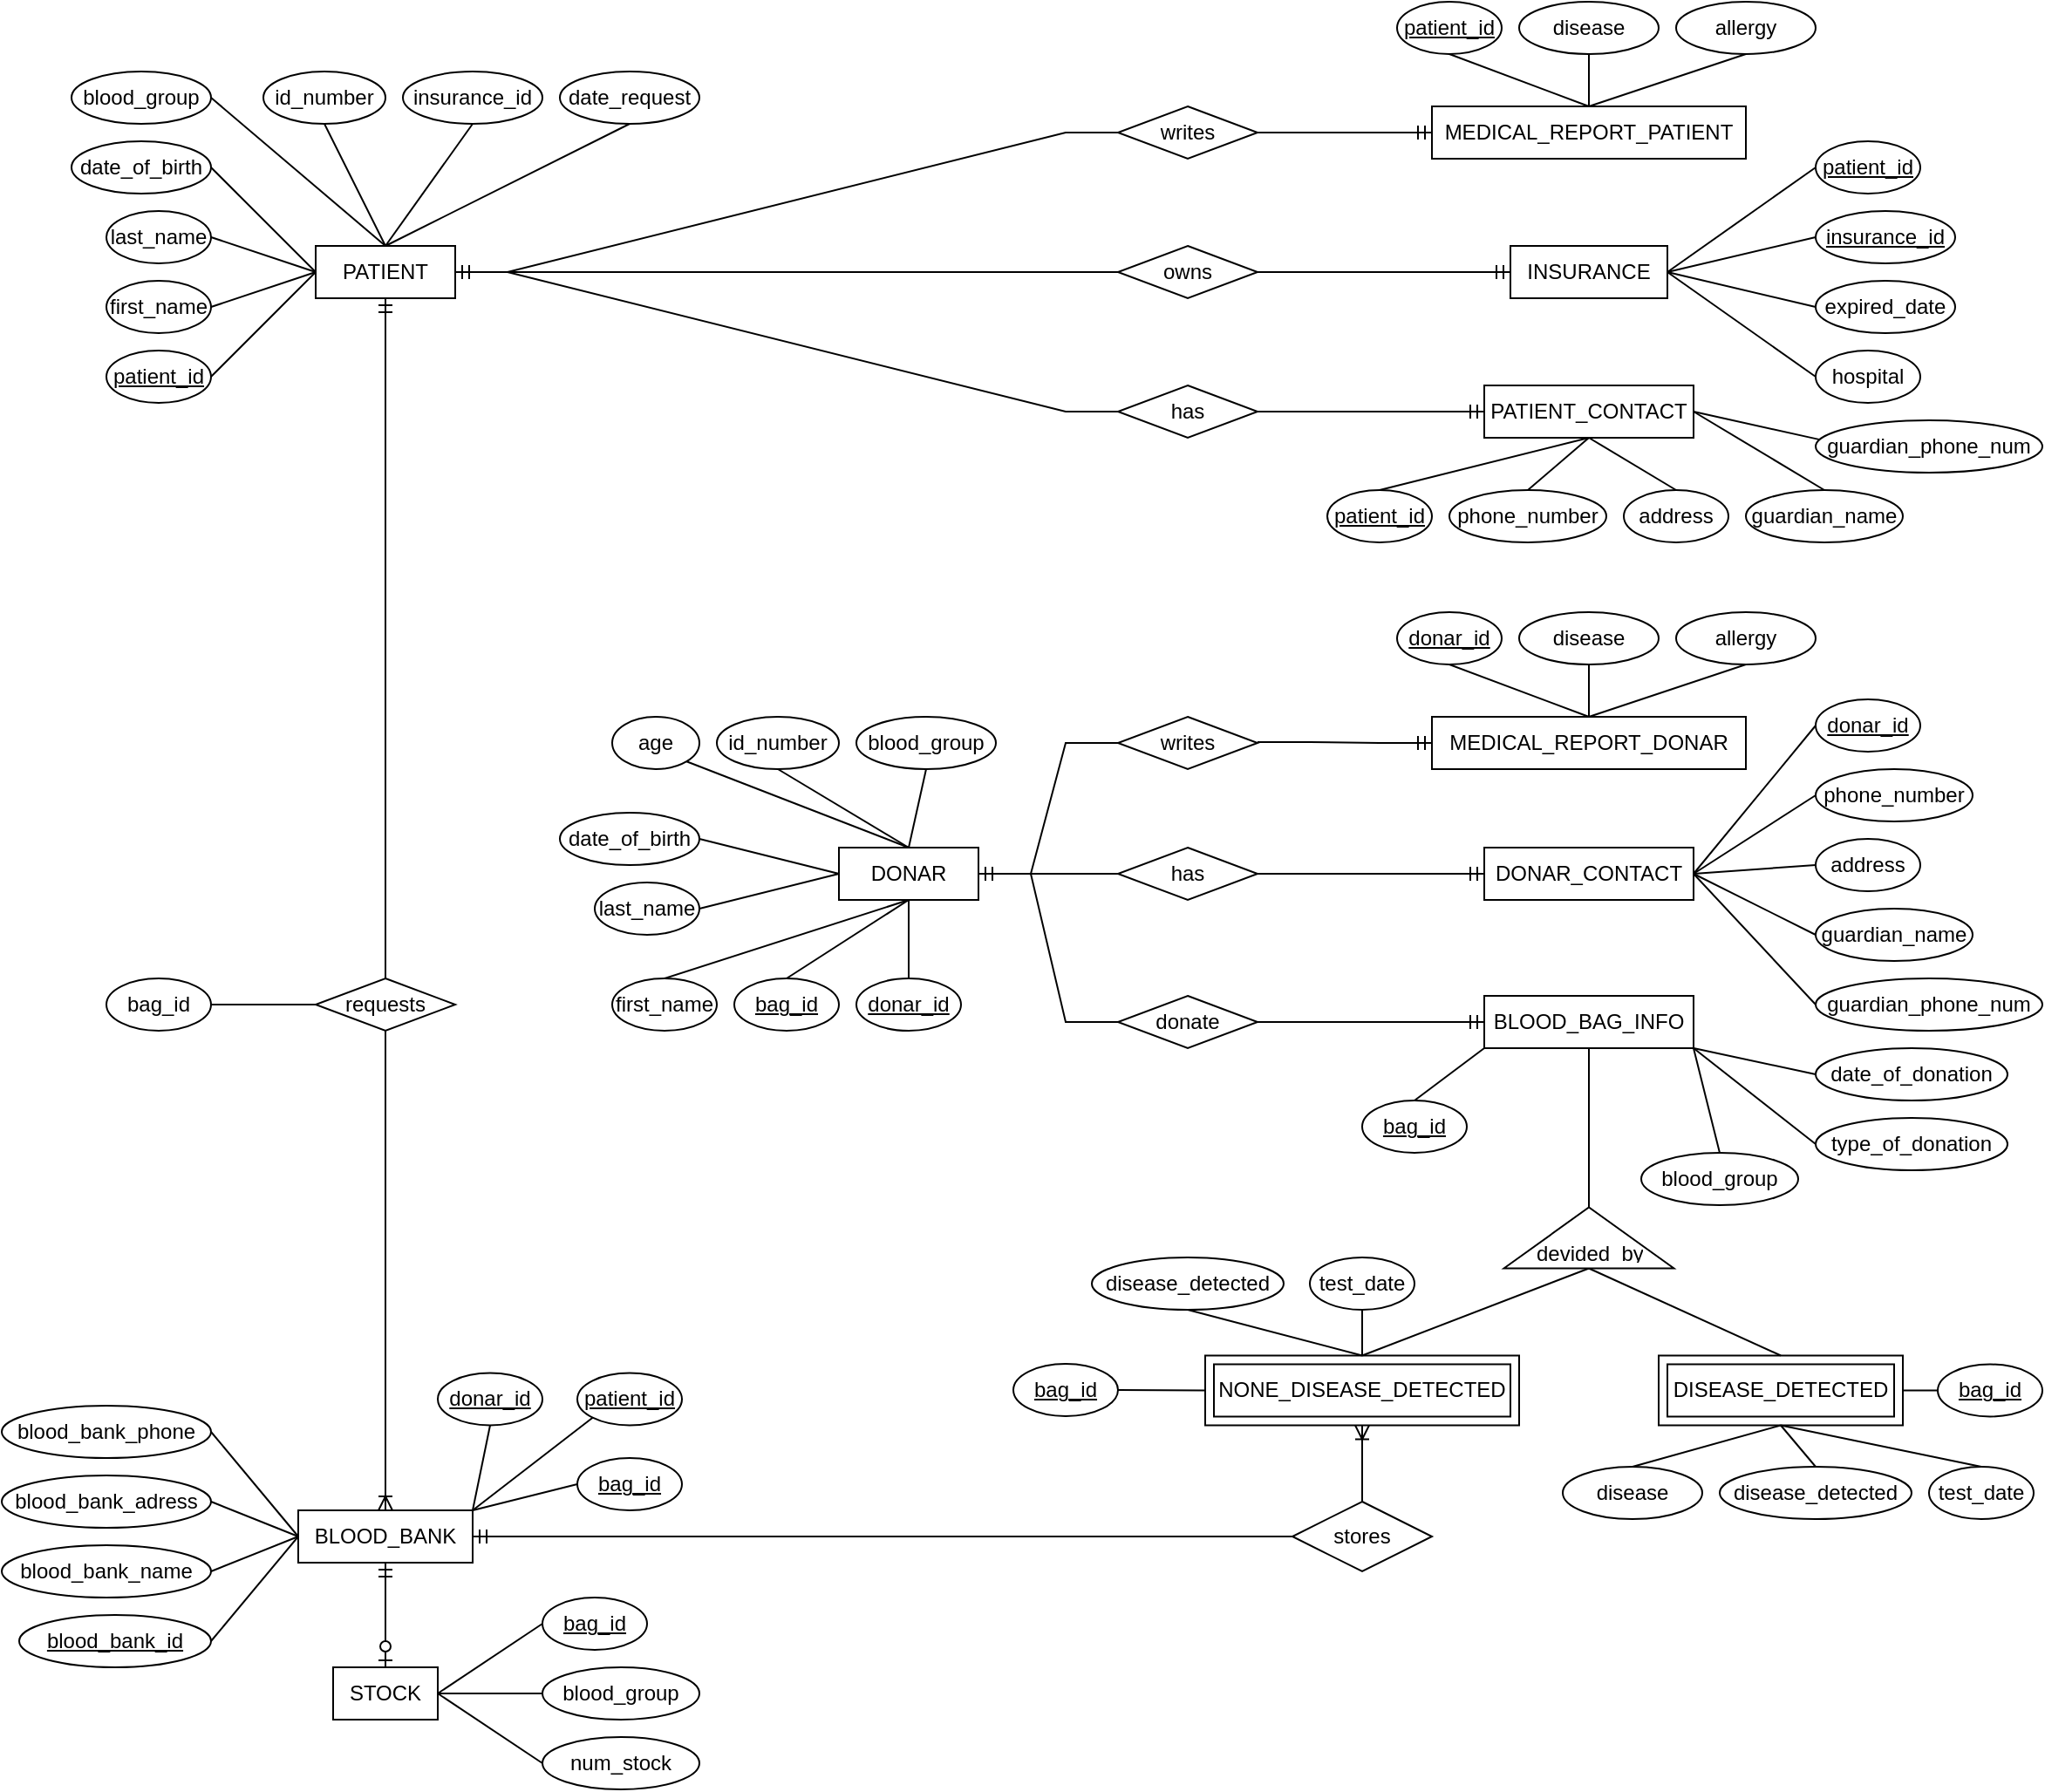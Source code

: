 <mxfile version="21.1.5" type="github">
  <diagram name="Page-1" id="q_V2T-h4sfvPQw7d-c_-">
    <mxGraphModel dx="3013" dy="849" grid="1" gridSize="10" guides="1" tooltips="1" connect="1" arrows="1" fold="1" page="1" pageScale="1" pageWidth="850" pageHeight="1100" math="0" shadow="0">
      <root>
        <mxCell id="0" />
        <mxCell id="1" parent="0" />
        <mxCell id="ZOQP2-AyTBX1FextHDZo-1" value="PATIENT" style="rounded=0;whiteSpace=wrap;html=1;" vertex="1" parent="1">
          <mxGeometry x="-410" y="190" width="80" height="30" as="geometry" />
        </mxCell>
        <UserObject label="date_of_birth" id="ZOQP2-AyTBX1FextHDZo-3">
          <mxCell style="ellipse;whiteSpace=wrap;html=1;" vertex="1" parent="1">
            <mxGeometry x="-550" y="130" width="80" height="30" as="geometry" />
          </mxCell>
        </UserObject>
        <UserObject label="id_number" id="ZOQP2-AyTBX1FextHDZo-4">
          <mxCell style="ellipse;whiteSpace=wrap;html=1;" vertex="1" parent="1">
            <mxGeometry x="-440" y="90" width="70" height="30" as="geometry" />
          </mxCell>
        </UserObject>
        <UserObject label="blood_group" id="ZOQP2-AyTBX1FextHDZo-5">
          <mxCell style="ellipse;whiteSpace=wrap;html=1;" vertex="1" parent="1">
            <mxGeometry x="-550" y="90" width="80" height="30" as="geometry" />
          </mxCell>
        </UserObject>
        <UserObject label="insurance_id" id="ZOQP2-AyTBX1FextHDZo-6">
          <mxCell style="ellipse;whiteSpace=wrap;html=1;" vertex="1" parent="1">
            <mxGeometry x="-360" y="90" width="80" height="30" as="geometry" />
          </mxCell>
        </UserObject>
        <UserObject label="date_request" id="ZOQP2-AyTBX1FextHDZo-7">
          <mxCell style="ellipse;whiteSpace=wrap;html=1;" vertex="1" parent="1">
            <mxGeometry x="-270" y="90" width="80" height="30" as="geometry" />
          </mxCell>
        </UserObject>
        <UserObject label="last_name" id="ZOQP2-AyTBX1FextHDZo-8">
          <mxCell style="ellipse;whiteSpace=wrap;html=1;" vertex="1" parent="1">
            <mxGeometry x="-530" y="170" width="60" height="30" as="geometry" />
          </mxCell>
        </UserObject>
        <UserObject label="first_name" id="ZOQP2-AyTBX1FextHDZo-9">
          <mxCell style="ellipse;whiteSpace=wrap;html=1;" vertex="1" parent="1">
            <mxGeometry x="-530" y="210" width="60" height="30" as="geometry" />
          </mxCell>
        </UserObject>
        <mxCell id="ZOQP2-AyTBX1FextHDZo-10" value="PATIENT_CONTACT" style="rounded=0;whiteSpace=wrap;html=1;" vertex="1" parent="1">
          <mxGeometry x="260" y="270" width="120" height="30" as="geometry" />
        </mxCell>
        <mxCell id="ZOQP2-AyTBX1FextHDZo-11" value="INSURANCE" style="rounded=0;whiteSpace=wrap;html=1;" vertex="1" parent="1">
          <mxGeometry x="275" y="190" width="90" height="30" as="geometry" />
        </mxCell>
        <mxCell id="ZOQP2-AyTBX1FextHDZo-12" value="DONAR" style="rounded=0;whiteSpace=wrap;html=1;" vertex="1" parent="1">
          <mxGeometry x="-110" y="535" width="80" height="30" as="geometry" />
        </mxCell>
        <mxCell id="ZOQP2-AyTBX1FextHDZo-13" value="DONAR_CONTACT" style="rounded=0;whiteSpace=wrap;html=1;" vertex="1" parent="1">
          <mxGeometry x="260" y="535" width="120" height="30" as="geometry" />
        </mxCell>
        <mxCell id="ZOQP2-AyTBX1FextHDZo-14" value="BLOOD_BAG_INFO" style="rounded=0;whiteSpace=wrap;html=1;" vertex="1" parent="1">
          <mxGeometry x="260" y="620" width="120" height="30" as="geometry" />
        </mxCell>
        <mxCell id="ZOQP2-AyTBX1FextHDZo-17" value="MEDICAL_REPORT_PATIENT" style="rounded=0;whiteSpace=wrap;html=1;" vertex="1" parent="1">
          <mxGeometry x="230" y="110" width="180" height="30" as="geometry" />
        </mxCell>
        <mxCell id="ZOQP2-AyTBX1FextHDZo-19" value="MEDICAL_REPORT_DONAR" style="rounded=0;whiteSpace=wrap;html=1;" vertex="1" parent="1">
          <mxGeometry x="230" y="460" width="180" height="30" as="geometry" />
        </mxCell>
        <mxCell id="ZOQP2-AyTBX1FextHDZo-20" value="BLOOD_BANK" style="rounded=0;whiteSpace=wrap;html=1;" vertex="1" parent="1">
          <mxGeometry x="-420" y="915" width="100" height="30" as="geometry" />
        </mxCell>
        <mxCell id="ZOQP2-AyTBX1FextHDZo-21" value="STOCK" style="rounded=0;whiteSpace=wrap;html=1;" vertex="1" parent="1">
          <mxGeometry x="-400" y="1005" width="60" height="30" as="geometry" />
        </mxCell>
        <mxCell id="ZOQP2-AyTBX1FextHDZo-22" value="writes" style="rhombus;whiteSpace=wrap;html=1;" vertex="1" parent="1">
          <mxGeometry x="50" y="110" width="80" height="30" as="geometry" />
        </mxCell>
        <mxCell id="ZOQP2-AyTBX1FextHDZo-23" value="owns" style="rhombus;whiteSpace=wrap;html=1;" vertex="1" parent="1">
          <mxGeometry x="50" y="190" width="80" height="30" as="geometry" />
        </mxCell>
        <mxCell id="ZOQP2-AyTBX1FextHDZo-24" value="has" style="rhombus;whiteSpace=wrap;html=1;" vertex="1" parent="1">
          <mxGeometry x="50" y="270" width="80" height="30" as="geometry" />
        </mxCell>
        <mxCell id="ZOQP2-AyTBX1FextHDZo-25" value="writes" style="rhombus;whiteSpace=wrap;html=1;" vertex="1" parent="1">
          <mxGeometry x="50" y="460" width="80" height="30" as="geometry" />
        </mxCell>
        <mxCell id="ZOQP2-AyTBX1FextHDZo-26" value="has" style="rhombus;whiteSpace=wrap;html=1;" vertex="1" parent="1">
          <mxGeometry x="50" y="535" width="80" height="30" as="geometry" />
        </mxCell>
        <mxCell id="ZOQP2-AyTBX1FextHDZo-28" value="donate" style="rhombus;whiteSpace=wrap;html=1;" vertex="1" parent="1">
          <mxGeometry x="50" y="620" width="80" height="30" as="geometry" />
        </mxCell>
        <mxCell id="ZOQP2-AyTBX1FextHDZo-35" value="patient_id" style="ellipse;whiteSpace=wrap;html=1;align=center;fontStyle=4;" vertex="1" parent="1">
          <mxGeometry x="-530" y="250" width="60" height="30" as="geometry" />
        </mxCell>
        <mxCell id="ZOQP2-AyTBX1FextHDZo-38" value="" style="edgeStyle=entityRelationEdgeStyle;fontSize=12;html=1;endArrow=ERmandOne;rounded=0;entryX=1;entryY=0.5;entryDx=0;entryDy=0;exitX=0;exitY=0.5;exitDx=0;exitDy=0;" edge="1" parent="1" source="ZOQP2-AyTBX1FextHDZo-22" target="ZOQP2-AyTBX1FextHDZo-1">
          <mxGeometry width="100" height="100" relative="1" as="geometry">
            <mxPoint x="-110" y="125" as="sourcePoint" />
            <mxPoint x="-110" y="250" as="targetPoint" />
          </mxGeometry>
        </mxCell>
        <mxCell id="ZOQP2-AyTBX1FextHDZo-41" value="" style="endArrow=none;html=1;rounded=0;exitX=0.5;exitY=1;exitDx=0;exitDy=0;" edge="1" parent="1" source="ZOQP2-AyTBX1FextHDZo-7">
          <mxGeometry relative="1" as="geometry">
            <mxPoint x="-450" y="190" as="sourcePoint" />
            <mxPoint x="-370" y="190" as="targetPoint" />
          </mxGeometry>
        </mxCell>
        <mxCell id="ZOQP2-AyTBX1FextHDZo-42" value="" style="edgeStyle=entityRelationEdgeStyle;fontSize=12;html=1;endArrow=ERmandOne;rounded=0;entryX=0;entryY=0.5;entryDx=0;entryDy=0;exitX=1;exitY=0.5;exitDx=0;exitDy=0;" edge="1" parent="1" source="ZOQP2-AyTBX1FextHDZo-22" target="ZOQP2-AyTBX1FextHDZo-17">
          <mxGeometry width="100" height="100" relative="1" as="geometry">
            <mxPoint x="60" y="135" as="sourcePoint" />
            <mxPoint x="-20" y="215" as="targetPoint" />
          </mxGeometry>
        </mxCell>
        <UserObject label="phone_number" id="ZOQP2-AyTBX1FextHDZo-43">
          <mxCell style="ellipse;whiteSpace=wrap;html=1;" vertex="1" parent="1">
            <mxGeometry x="240" y="330" width="90" height="30" as="geometry" />
          </mxCell>
        </UserObject>
        <UserObject label="address" id="ZOQP2-AyTBX1FextHDZo-44">
          <mxCell style="ellipse;whiteSpace=wrap;html=1;" vertex="1" parent="1">
            <mxGeometry x="340" y="330" width="60" height="30" as="geometry" />
          </mxCell>
        </UserObject>
        <UserObject label="guardian_name" id="ZOQP2-AyTBX1FextHDZo-45">
          <mxCell style="ellipse;whiteSpace=wrap;html=1;" vertex="1" parent="1">
            <mxGeometry x="410" y="330" width="90" height="30" as="geometry" />
          </mxCell>
        </UserObject>
        <UserObject label="guardian_phone_num" id="ZOQP2-AyTBX1FextHDZo-46">
          <mxCell style="ellipse;whiteSpace=wrap;html=1;" vertex="1" parent="1">
            <mxGeometry x="450" y="290" width="130" height="30" as="geometry" />
          </mxCell>
        </UserObject>
        <UserObject label="expired_date" id="ZOQP2-AyTBX1FextHDZo-48">
          <mxCell style="ellipse;whiteSpace=wrap;html=1;" vertex="1" parent="1">
            <mxGeometry x="450" y="210" width="80" height="30" as="geometry" />
          </mxCell>
        </UserObject>
        <UserObject label="hospital" id="ZOQP2-AyTBX1FextHDZo-49">
          <mxCell style="ellipse;whiteSpace=wrap;html=1;" vertex="1" parent="1">
            <mxGeometry x="450" y="250" width="60" height="30" as="geometry" />
          </mxCell>
        </UserObject>
        <UserObject label="disease" id="ZOQP2-AyTBX1FextHDZo-50">
          <mxCell style="ellipse;whiteSpace=wrap;html=1;" vertex="1" parent="1">
            <mxGeometry x="280" y="50" width="80" height="30" as="geometry" />
          </mxCell>
        </UserObject>
        <UserObject label="allergy" id="ZOQP2-AyTBX1FextHDZo-51">
          <mxCell style="ellipse;whiteSpace=wrap;html=1;" vertex="1" parent="1">
            <mxGeometry x="370" y="50" width="80" height="30" as="geometry" />
          </mxCell>
        </UserObject>
        <UserObject label="disease" id="ZOQP2-AyTBX1FextHDZo-52">
          <mxCell style="ellipse;whiteSpace=wrap;html=1;" vertex="1" parent="1">
            <mxGeometry x="280" y="400" width="80" height="30" as="geometry" />
          </mxCell>
        </UserObject>
        <UserObject label="allergy" id="ZOQP2-AyTBX1FextHDZo-53">
          <mxCell style="ellipse;whiteSpace=wrap;html=1;" vertex="1" parent="1">
            <mxGeometry x="370" y="400" width="80" height="30" as="geometry" />
          </mxCell>
        </UserObject>
        <UserObject label="blood_group" id="ZOQP2-AyTBX1FextHDZo-54">
          <mxCell style="ellipse;whiteSpace=wrap;html=1;" vertex="1" parent="1">
            <mxGeometry x="350" y="710" width="90" height="30" as="geometry" />
          </mxCell>
        </UserObject>
        <UserObject label="type_of_donation" id="ZOQP2-AyTBX1FextHDZo-55">
          <mxCell style="ellipse;whiteSpace=wrap;html=1;" vertex="1" parent="1">
            <mxGeometry x="450" y="690" width="110" height="30" as="geometry" />
          </mxCell>
        </UserObject>
        <UserObject label="date_of_donation" id="ZOQP2-AyTBX1FextHDZo-56">
          <mxCell style="ellipse;whiteSpace=wrap;html=1;" vertex="1" parent="1">
            <mxGeometry x="450" y="650" width="110" height="30" as="geometry" />
          </mxCell>
        </UserObject>
        <UserObject label="phone_number" id="ZOQP2-AyTBX1FextHDZo-57">
          <mxCell style="ellipse;whiteSpace=wrap;html=1;" vertex="1" parent="1">
            <mxGeometry x="450" y="490" width="90" height="30" as="geometry" />
          </mxCell>
        </UserObject>
        <UserObject label="address" id="ZOQP2-AyTBX1FextHDZo-58">
          <mxCell style="ellipse;whiteSpace=wrap;html=1;" vertex="1" parent="1">
            <mxGeometry x="450" y="530" width="60" height="30" as="geometry" />
          </mxCell>
        </UserObject>
        <UserObject label="guardian_name" id="ZOQP2-AyTBX1FextHDZo-59">
          <mxCell style="ellipse;whiteSpace=wrap;html=1;" vertex="1" parent="1">
            <mxGeometry x="450" y="570" width="90" height="30" as="geometry" />
          </mxCell>
        </UserObject>
        <UserObject label="guardian_phone_num" id="ZOQP2-AyTBX1FextHDZo-60">
          <mxCell style="ellipse;whiteSpace=wrap;html=1;" vertex="1" parent="1">
            <mxGeometry x="450" y="610" width="130" height="30" as="geometry" />
          </mxCell>
        </UserObject>
        <UserObject label="disease" id="ZOQP2-AyTBX1FextHDZo-61">
          <mxCell style="ellipse;whiteSpace=wrap;html=1;" vertex="1" parent="1">
            <mxGeometry x="305" y="890" width="80" height="30" as="geometry" />
          </mxCell>
        </UserObject>
        <UserObject label="disease_detected" id="ZOQP2-AyTBX1FextHDZo-62">
          <mxCell style="ellipse;whiteSpace=wrap;html=1;" vertex="1" parent="1">
            <mxGeometry x="395" y="890" width="110" height="30" as="geometry" />
          </mxCell>
        </UserObject>
        <UserObject label="test_date" id="ZOQP2-AyTBX1FextHDZo-63">
          <mxCell style="ellipse;whiteSpace=wrap;html=1;" vertex="1" parent="1">
            <mxGeometry x="515" y="890" width="60" height="30" as="geometry" />
          </mxCell>
        </UserObject>
        <UserObject label="disease_detected" id="ZOQP2-AyTBX1FextHDZo-64">
          <mxCell style="ellipse;whiteSpace=wrap;html=1;" vertex="1" parent="1">
            <mxGeometry x="35" y="770" width="110" height="30" as="geometry" />
          </mxCell>
        </UserObject>
        <UserObject label="test_date" id="ZOQP2-AyTBX1FextHDZo-65">
          <mxCell style="ellipse;whiteSpace=wrap;html=1;" vertex="1" parent="1">
            <mxGeometry x="160" y="770" width="60" height="30" as="geometry" />
          </mxCell>
        </UserObject>
        <mxCell id="ZOQP2-AyTBX1FextHDZo-66" value="stores" style="shape=rhombus;perimeter=rhombusPerimeter;whiteSpace=wrap;html=1;align=center;" vertex="1" parent="1">
          <mxGeometry x="150" y="910" width="80" height="40" as="geometry" />
        </mxCell>
        <mxCell id="ZOQP2-AyTBX1FextHDZo-67" value="NONE_DISEASE_DETECTED" style="shape=ext;margin=3;double=1;whiteSpace=wrap;html=1;align=center;" vertex="1" parent="1">
          <mxGeometry x="100" y="826.25" width="180" height="40" as="geometry" />
        </mxCell>
        <mxCell id="ZOQP2-AyTBX1FextHDZo-68" value="DISEASE_DETECTED" style="shape=ext;margin=3;double=1;whiteSpace=wrap;html=1;align=center;" vertex="1" parent="1">
          <mxGeometry x="360" y="826.25" width="140" height="40" as="geometry" />
        </mxCell>
        <mxCell id="ZOQP2-AyTBX1FextHDZo-69" value="num_stock" style="ellipse;whiteSpace=wrap;html=1;align=center;" vertex="1" parent="1">
          <mxGeometry x="-280" y="1045" width="90" height="30" as="geometry" />
        </mxCell>
        <mxCell id="ZOQP2-AyTBX1FextHDZo-70" value="blood_group" style="ellipse;whiteSpace=wrap;html=1;align=center;" vertex="1" parent="1">
          <mxGeometry x="-280" y="1005" width="90" height="30" as="geometry" />
        </mxCell>
        <UserObject label="date_of_birth" id="ZOQP2-AyTBX1FextHDZo-72">
          <mxCell style="ellipse;whiteSpace=wrap;html=1;" vertex="1" parent="1">
            <mxGeometry x="-270" y="515" width="80" height="30" as="geometry" />
          </mxCell>
        </UserObject>
        <UserObject label="blood_group" id="ZOQP2-AyTBX1FextHDZo-73">
          <mxCell style="ellipse;whiteSpace=wrap;html=1;" vertex="1" parent="1">
            <mxGeometry x="-100" y="460" width="80" height="30" as="geometry" />
          </mxCell>
        </UserObject>
        <UserObject label="last_name" id="ZOQP2-AyTBX1FextHDZo-74">
          <mxCell style="ellipse;whiteSpace=wrap;html=1;" vertex="1" parent="1">
            <mxGeometry x="-250" y="555" width="60" height="30" as="geometry" />
          </mxCell>
        </UserObject>
        <UserObject label="first_name" id="ZOQP2-AyTBX1FextHDZo-75">
          <mxCell style="ellipse;whiteSpace=wrap;html=1;" vertex="1" parent="1">
            <mxGeometry x="-240" y="610" width="60" height="30" as="geometry" />
          </mxCell>
        </UserObject>
        <mxCell id="ZOQP2-AyTBX1FextHDZo-76" value="bag_id" style="ellipse;whiteSpace=wrap;html=1;align=center;fontStyle=4;" vertex="1" parent="1">
          <mxGeometry x="-170" y="610" width="60" height="30" as="geometry" />
        </mxCell>
        <mxCell id="ZOQP2-AyTBX1FextHDZo-77" value="donar_id" style="ellipse;whiteSpace=wrap;html=1;align=center;fontStyle=4;" vertex="1" parent="1">
          <mxGeometry x="-100" y="610" width="60" height="30" as="geometry" />
        </mxCell>
        <UserObject label="age" id="ZOQP2-AyTBX1FextHDZo-78">
          <mxCell style="ellipse;whiteSpace=wrap;html=1;" vertex="1" parent="1">
            <mxGeometry x="-240" y="460" width="50" height="30" as="geometry" />
          </mxCell>
        </UserObject>
        <UserObject label="id_number" id="ZOQP2-AyTBX1FextHDZo-79">
          <mxCell style="ellipse;whiteSpace=wrap;html=1;" vertex="1" parent="1">
            <mxGeometry x="-180" y="460" width="70" height="30" as="geometry" />
          </mxCell>
        </UserObject>
        <UserObject label="blood_bank_phone" id="ZOQP2-AyTBX1FextHDZo-81">
          <mxCell style="ellipse;whiteSpace=wrap;html=1;" vertex="1" parent="1">
            <mxGeometry x="-590" y="855" width="120" height="30" as="geometry" />
          </mxCell>
        </UserObject>
        <UserObject label="blood_bank_adress" id="ZOQP2-AyTBX1FextHDZo-82">
          <mxCell style="ellipse;whiteSpace=wrap;html=1;" vertex="1" parent="1">
            <mxGeometry x="-590" y="895" width="120" height="30" as="geometry" />
          </mxCell>
        </UserObject>
        <UserObject label="blood_bank_name" id="ZOQP2-AyTBX1FextHDZo-83">
          <mxCell style="ellipse;whiteSpace=wrap;html=1;" vertex="1" parent="1">
            <mxGeometry x="-590" y="935" width="120" height="30" as="geometry" />
          </mxCell>
        </UserObject>
        <mxCell id="ZOQP2-AyTBX1FextHDZo-84" value="blood_bank_id" style="ellipse;whiteSpace=wrap;html=1;align=center;fontStyle=4;" vertex="1" parent="1">
          <mxGeometry x="-580" y="975" width="110" height="30" as="geometry" />
        </mxCell>
        <mxCell id="ZOQP2-AyTBX1FextHDZo-87" value="" style="endArrow=none;html=1;rounded=0;exitX=0.5;exitY=1;exitDx=0;exitDy=0;entryX=0.5;entryY=0;entryDx=0;entryDy=0;" edge="1" parent="1" source="ZOQP2-AyTBX1FextHDZo-6" target="ZOQP2-AyTBX1FextHDZo-1">
          <mxGeometry relative="1" as="geometry">
            <mxPoint x="-410" y="140" as="sourcePoint" />
            <mxPoint x="-250" y="140" as="targetPoint" />
          </mxGeometry>
        </mxCell>
        <mxCell id="ZOQP2-AyTBX1FextHDZo-88" value="" style="endArrow=none;html=1;rounded=0;exitX=0.5;exitY=1;exitDx=0;exitDy=0;entryX=0.5;entryY=0;entryDx=0;entryDy=0;" edge="1" parent="1" source="ZOQP2-AyTBX1FextHDZo-4" target="ZOQP2-AyTBX1FextHDZo-1">
          <mxGeometry relative="1" as="geometry">
            <mxPoint x="-360" y="90" as="sourcePoint" />
            <mxPoint x="-360" y="200" as="targetPoint" />
          </mxGeometry>
        </mxCell>
        <mxCell id="ZOQP2-AyTBX1FextHDZo-89" value="" style="endArrow=none;html=1;rounded=0;exitX=1;exitY=0.5;exitDx=0;exitDy=0;" edge="1" parent="1" source="ZOQP2-AyTBX1FextHDZo-5">
          <mxGeometry relative="1" as="geometry">
            <mxPoint x="-445" y="90" as="sourcePoint" />
            <mxPoint x="-370" y="190" as="targetPoint" />
          </mxGeometry>
        </mxCell>
        <mxCell id="ZOQP2-AyTBX1FextHDZo-90" value="" style="endArrow=none;html=1;rounded=0;exitX=1;exitY=0.5;exitDx=0;exitDy=0;entryX=0;entryY=0.5;entryDx=0;entryDy=0;" edge="1" parent="1" source="ZOQP2-AyTBX1FextHDZo-3" target="ZOQP2-AyTBX1FextHDZo-1">
          <mxGeometry relative="1" as="geometry">
            <mxPoint x="-460" y="115" as="sourcePoint" />
            <mxPoint x="-360" y="200" as="targetPoint" />
          </mxGeometry>
        </mxCell>
        <mxCell id="ZOQP2-AyTBX1FextHDZo-91" value="" style="endArrow=none;html=1;rounded=0;exitX=1;exitY=0.5;exitDx=0;exitDy=0;entryX=0;entryY=0.5;entryDx=0;entryDy=0;" edge="1" parent="1" source="ZOQP2-AyTBX1FextHDZo-8" target="ZOQP2-AyTBX1FextHDZo-1">
          <mxGeometry relative="1" as="geometry">
            <mxPoint x="-460" y="155" as="sourcePoint" />
            <mxPoint x="-400" y="200" as="targetPoint" />
          </mxGeometry>
        </mxCell>
        <mxCell id="ZOQP2-AyTBX1FextHDZo-92" value="" style="endArrow=none;html=1;rounded=0;exitX=1;exitY=0.5;exitDx=0;exitDy=0;entryX=0;entryY=0.5;entryDx=0;entryDy=0;" edge="1" parent="1" source="ZOQP2-AyTBX1FextHDZo-9" target="ZOQP2-AyTBX1FextHDZo-1">
          <mxGeometry relative="1" as="geometry">
            <mxPoint x="-460" y="195" as="sourcePoint" />
            <mxPoint x="-400" y="215" as="targetPoint" />
          </mxGeometry>
        </mxCell>
        <mxCell id="ZOQP2-AyTBX1FextHDZo-93" value="" style="endArrow=none;html=1;rounded=0;exitX=1;exitY=0.5;exitDx=0;exitDy=0;entryX=0;entryY=0.5;entryDx=0;entryDy=0;" edge="1" parent="1" source="ZOQP2-AyTBX1FextHDZo-35" target="ZOQP2-AyTBX1FextHDZo-1">
          <mxGeometry relative="1" as="geometry">
            <mxPoint x="-460" y="235" as="sourcePoint" />
            <mxPoint x="-400" y="215" as="targetPoint" />
          </mxGeometry>
        </mxCell>
        <mxCell id="ZOQP2-AyTBX1FextHDZo-94" value="" style="endArrow=none;html=1;rounded=0;exitX=0.5;exitY=1;exitDx=0;exitDy=0;" edge="1" parent="1" source="ZOQP2-AyTBX1FextHDZo-50">
          <mxGeometry relative="1" as="geometry">
            <mxPoint x="250" y="190" as="sourcePoint" />
            <mxPoint x="320" y="110" as="targetPoint" />
          </mxGeometry>
        </mxCell>
        <mxCell id="ZOQP2-AyTBX1FextHDZo-95" value="" style="endArrow=none;html=1;rounded=0;exitX=0.5;exitY=1;exitDx=0;exitDy=0;entryX=0.5;entryY=0;entryDx=0;entryDy=0;" edge="1" parent="1" source="ZOQP2-AyTBX1FextHDZo-51" target="ZOQP2-AyTBX1FextHDZo-17">
          <mxGeometry relative="1" as="geometry">
            <mxPoint x="280" y="90" as="sourcePoint" />
            <mxPoint x="330" y="120" as="targetPoint" />
          </mxGeometry>
        </mxCell>
        <mxCell id="ZOQP2-AyTBX1FextHDZo-96" value="" style="endArrow=none;html=1;rounded=0;exitX=0;exitY=0.5;exitDx=0;exitDy=0;entryX=1;entryY=0.5;entryDx=0;entryDy=0;" edge="1" parent="1" source="ZOQP2-AyTBX1FextHDZo-48" target="ZOQP2-AyTBX1FextHDZo-11">
          <mxGeometry relative="1" as="geometry">
            <mxPoint x="380" y="90" as="sourcePoint" />
            <mxPoint x="330" y="120" as="targetPoint" />
          </mxGeometry>
        </mxCell>
        <mxCell id="ZOQP2-AyTBX1FextHDZo-97" value="" style="endArrow=none;html=1;rounded=0;exitX=0;exitY=0.5;exitDx=0;exitDy=0;entryX=1;entryY=0.5;entryDx=0;entryDy=0;" edge="1" parent="1" source="ZOQP2-AyTBX1FextHDZo-49" target="ZOQP2-AyTBX1FextHDZo-11">
          <mxGeometry relative="1" as="geometry">
            <mxPoint x="460" y="195" as="sourcePoint" />
            <mxPoint x="370" y="210" as="targetPoint" />
          </mxGeometry>
        </mxCell>
        <mxCell id="ZOQP2-AyTBX1FextHDZo-99" value="" style="endArrow=none;html=1;rounded=0;exitX=0.018;exitY=0.369;exitDx=0;exitDy=0;entryX=1;entryY=0.5;entryDx=0;entryDy=0;exitPerimeter=0;" edge="1" parent="1" source="ZOQP2-AyTBX1FextHDZo-46" target="ZOQP2-AyTBX1FextHDZo-10">
          <mxGeometry relative="1" as="geometry">
            <mxPoint x="460" y="235" as="sourcePoint" />
            <mxPoint x="375" y="215" as="targetPoint" />
          </mxGeometry>
        </mxCell>
        <mxCell id="ZOQP2-AyTBX1FextHDZo-100" value="" style="endArrow=none;html=1;rounded=0;exitX=0.5;exitY=0;exitDx=0;exitDy=0;entryX=1;entryY=0.5;entryDx=0;entryDy=0;" edge="1" parent="1" source="ZOQP2-AyTBX1FextHDZo-45" target="ZOQP2-AyTBX1FextHDZo-10">
          <mxGeometry relative="1" as="geometry">
            <mxPoint x="462" y="311" as="sourcePoint" />
            <mxPoint x="390" y="295" as="targetPoint" />
          </mxGeometry>
        </mxCell>
        <mxCell id="ZOQP2-AyTBX1FextHDZo-101" value="" style="endArrow=none;html=1;rounded=0;exitX=0.5;exitY=0;exitDx=0;exitDy=0;entryX=0.5;entryY=1;entryDx=0;entryDy=0;" edge="1" parent="1" source="ZOQP2-AyTBX1FextHDZo-44" target="ZOQP2-AyTBX1FextHDZo-10">
          <mxGeometry relative="1" as="geometry">
            <mxPoint x="435" y="340" as="sourcePoint" />
            <mxPoint x="390" y="295" as="targetPoint" />
          </mxGeometry>
        </mxCell>
        <mxCell id="ZOQP2-AyTBX1FextHDZo-102" value="" style="endArrow=none;html=1;rounded=0;exitX=0.5;exitY=0;exitDx=0;exitDy=0;entryX=0.5;entryY=1;entryDx=0;entryDy=0;" edge="1" parent="1" source="ZOQP2-AyTBX1FextHDZo-43" target="ZOQP2-AyTBX1FextHDZo-10">
          <mxGeometry relative="1" as="geometry">
            <mxPoint x="350" y="340" as="sourcePoint" />
            <mxPoint x="330" y="310" as="targetPoint" />
          </mxGeometry>
        </mxCell>
        <mxCell id="ZOQP2-AyTBX1FextHDZo-103" value="" style="endArrow=none;html=1;rounded=0;entryX=0.5;entryY=0;entryDx=0;entryDy=0;exitX=1;exitY=1;exitDx=0;exitDy=0;" edge="1" parent="1" source="ZOQP2-AyTBX1FextHDZo-14" target="ZOQP2-AyTBX1FextHDZo-54">
          <mxGeometry relative="1" as="geometry">
            <mxPoint x="370" y="670" as="sourcePoint" />
            <mxPoint x="330" y="500" as="targetPoint" />
          </mxGeometry>
        </mxCell>
        <mxCell id="ZOQP2-AyTBX1FextHDZo-104" value="" style="endArrow=none;html=1;rounded=0;entryX=0;entryY=0.5;entryDx=0;entryDy=0;exitX=1;exitY=1;exitDx=0;exitDy=0;" edge="1" parent="1" source="ZOQP2-AyTBX1FextHDZo-14" target="ZOQP2-AyTBX1FextHDZo-55">
          <mxGeometry relative="1" as="geometry">
            <mxPoint x="380" y="670" as="sourcePoint" />
            <mxPoint x="220" y="620" as="targetPoint" />
          </mxGeometry>
        </mxCell>
        <mxCell id="ZOQP2-AyTBX1FextHDZo-105" value="" style="endArrow=none;html=1;rounded=0;entryX=0;entryY=0.5;entryDx=0;entryDy=0;exitX=1;exitY=1;exitDx=0;exitDy=0;" edge="1" parent="1" source="ZOQP2-AyTBX1FextHDZo-14" target="ZOQP2-AyTBX1FextHDZo-56">
          <mxGeometry relative="1" as="geometry">
            <mxPoint x="380" y="670.0" as="sourcePoint" />
            <mxPoint x="330" y="620" as="targetPoint" />
          </mxGeometry>
        </mxCell>
        <mxCell id="ZOQP2-AyTBX1FextHDZo-106" value="" style="endArrow=none;html=1;rounded=0;entryX=0;entryY=0.5;entryDx=0;entryDy=0;exitX=1;exitY=0.5;exitDx=0;exitDy=0;" edge="1" parent="1" source="ZOQP2-AyTBX1FextHDZo-13" target="ZOQP2-AyTBX1FextHDZo-57">
          <mxGeometry relative="1" as="geometry">
            <mxPoint x="330" y="460" as="sourcePoint" />
            <mxPoint x="450" y="430" as="targetPoint" />
          </mxGeometry>
        </mxCell>
        <mxCell id="ZOQP2-AyTBX1FextHDZo-107" value="" style="endArrow=none;html=1;rounded=0;entryX=0;entryY=0.5;entryDx=0;entryDy=0;exitX=1;exitY=0.5;exitDx=0;exitDy=0;" edge="1" parent="1" source="ZOQP2-AyTBX1FextHDZo-13" target="ZOQP2-AyTBX1FextHDZo-58">
          <mxGeometry relative="1" as="geometry">
            <mxPoint x="390" y="555" as="sourcePoint" />
            <mxPoint x="460" y="495" as="targetPoint" />
          </mxGeometry>
        </mxCell>
        <mxCell id="ZOQP2-AyTBX1FextHDZo-108" value="" style="endArrow=none;html=1;rounded=0;entryX=0;entryY=0.5;entryDx=0;entryDy=0;exitX=1;exitY=0.5;exitDx=0;exitDy=0;" edge="1" parent="1" source="ZOQP2-AyTBX1FextHDZo-13" target="ZOQP2-AyTBX1FextHDZo-59">
          <mxGeometry relative="1" as="geometry">
            <mxPoint x="390" y="555" as="sourcePoint" />
            <mxPoint x="460" y="535" as="targetPoint" />
          </mxGeometry>
        </mxCell>
        <mxCell id="ZOQP2-AyTBX1FextHDZo-109" value="" style="endArrow=none;html=1;rounded=0;entryX=0;entryY=0.5;entryDx=0;entryDy=0;exitX=1;exitY=0.5;exitDx=0;exitDy=0;" edge="1" parent="1" source="ZOQP2-AyTBX1FextHDZo-13" target="ZOQP2-AyTBX1FextHDZo-60">
          <mxGeometry relative="1" as="geometry">
            <mxPoint x="390" y="555" as="sourcePoint" />
            <mxPoint x="460" y="575" as="targetPoint" />
          </mxGeometry>
        </mxCell>
        <mxCell id="ZOQP2-AyTBX1FextHDZo-110" value="" style="endArrow=none;html=1;rounded=0;entryX=0.5;entryY=1;entryDx=0;entryDy=0;exitX=0.5;exitY=0;exitDx=0;exitDy=0;" edge="1" parent="1" source="ZOQP2-AyTBX1FextHDZo-19" target="ZOQP2-AyTBX1FextHDZo-53">
          <mxGeometry relative="1" as="geometry">
            <mxPoint x="390" y="565" as="sourcePoint" />
            <mxPoint x="460" y="625" as="targetPoint" />
          </mxGeometry>
        </mxCell>
        <mxCell id="ZOQP2-AyTBX1FextHDZo-111" value="" style="endArrow=none;html=1;rounded=0;entryX=0.5;entryY=1;entryDx=0;entryDy=0;exitX=0.5;exitY=0;exitDx=0;exitDy=0;" edge="1" parent="1" source="ZOQP2-AyTBX1FextHDZo-19" target="ZOQP2-AyTBX1FextHDZo-52">
          <mxGeometry relative="1" as="geometry">
            <mxPoint x="420" y="660" as="sourcePoint" />
            <mxPoint x="460" y="685" as="targetPoint" />
          </mxGeometry>
        </mxCell>
        <mxCell id="ZOQP2-AyTBX1FextHDZo-112" value="" style="endArrow=none;html=1;rounded=0;entryX=0.5;entryY=1;entryDx=0;entryDy=0;exitX=0.5;exitY=0;exitDx=0;exitDy=0;" edge="1" parent="1" source="ZOQP2-AyTBX1FextHDZo-67" target="ZOQP2-AyTBX1FextHDZo-64">
          <mxGeometry relative="1" as="geometry">
            <mxPoint x="420" y="650" as="sourcePoint" />
            <mxPoint x="390" y="680" as="targetPoint" />
          </mxGeometry>
        </mxCell>
        <mxCell id="ZOQP2-AyTBX1FextHDZo-113" value="" style="endArrow=none;html=1;rounded=0;entryX=0.5;entryY=1;entryDx=0;entryDy=0;exitX=0.5;exitY=0;exitDx=0;exitDy=0;" edge="1" parent="1" source="ZOQP2-AyTBX1FextHDZo-67" target="ZOQP2-AyTBX1FextHDZo-65">
          <mxGeometry relative="1" as="geometry">
            <mxPoint x="200" y="836" as="sourcePoint" />
            <mxPoint x="125" y="810" as="targetPoint" />
          </mxGeometry>
        </mxCell>
        <mxCell id="ZOQP2-AyTBX1FextHDZo-114" value="" style="endArrow=none;html=1;rounded=0;entryX=0.5;entryY=1;entryDx=0;entryDy=0;exitX=0.5;exitY=0;exitDx=0;exitDy=0;" edge="1" parent="1" source="ZOQP2-AyTBX1FextHDZo-61" target="ZOQP2-AyTBX1FextHDZo-68">
          <mxGeometry relative="1" as="geometry">
            <mxPoint x="200" y="836" as="sourcePoint" />
            <mxPoint x="220" y="810" as="targetPoint" />
          </mxGeometry>
        </mxCell>
        <mxCell id="ZOQP2-AyTBX1FextHDZo-115" value="" style="endArrow=none;html=1;rounded=0;entryX=0.5;entryY=1;entryDx=0;entryDy=0;exitX=0.5;exitY=0;exitDx=0;exitDy=0;" edge="1" parent="1" source="ZOQP2-AyTBX1FextHDZo-62" target="ZOQP2-AyTBX1FextHDZo-68">
          <mxGeometry relative="1" as="geometry">
            <mxPoint x="355" y="900" as="sourcePoint" />
            <mxPoint x="440" y="876" as="targetPoint" />
          </mxGeometry>
        </mxCell>
        <mxCell id="ZOQP2-AyTBX1FextHDZo-116" value="" style="endArrow=none;html=1;rounded=0;entryX=0.5;entryY=1;entryDx=0;entryDy=0;exitX=0.5;exitY=0;exitDx=0;exitDy=0;" edge="1" parent="1" source="ZOQP2-AyTBX1FextHDZo-63" target="ZOQP2-AyTBX1FextHDZo-68">
          <mxGeometry relative="1" as="geometry">
            <mxPoint x="460" y="900" as="sourcePoint" />
            <mxPoint x="440" y="876" as="targetPoint" />
          </mxGeometry>
        </mxCell>
        <mxCell id="ZOQP2-AyTBX1FextHDZo-117" value="" style="endArrow=none;html=1;rounded=0;exitX=1;exitY=0.5;exitDx=0;exitDy=0;entryX=0;entryY=0.5;entryDx=0;entryDy=0;" edge="1" parent="1" source="ZOQP2-AyTBX1FextHDZo-81" target="ZOQP2-AyTBX1FextHDZo-20">
          <mxGeometry relative="1" as="geometry">
            <mxPoint x="-500" y="935" as="sourcePoint" />
            <mxPoint x="-340" y="935" as="targetPoint" />
          </mxGeometry>
        </mxCell>
        <mxCell id="ZOQP2-AyTBX1FextHDZo-119" value="" style="endArrow=none;html=1;rounded=0;exitX=1;exitY=0.5;exitDx=0;exitDy=0;entryX=0;entryY=0.5;entryDx=0;entryDy=0;" edge="1" parent="1" source="ZOQP2-AyTBX1FextHDZo-82" target="ZOQP2-AyTBX1FextHDZo-20">
          <mxGeometry relative="1" as="geometry">
            <mxPoint x="-500" y="935" as="sourcePoint" />
            <mxPoint x="-340" y="935" as="targetPoint" />
          </mxGeometry>
        </mxCell>
        <mxCell id="ZOQP2-AyTBX1FextHDZo-120" value="" style="endArrow=none;html=1;rounded=0;exitX=1;exitY=0.5;exitDx=0;exitDy=0;entryX=0;entryY=0.5;entryDx=0;entryDy=0;" edge="1" parent="1" source="ZOQP2-AyTBX1FextHDZo-83" target="ZOQP2-AyTBX1FextHDZo-20">
          <mxGeometry relative="1" as="geometry">
            <mxPoint x="-500" y="935" as="sourcePoint" />
            <mxPoint x="-340" y="935" as="targetPoint" />
          </mxGeometry>
        </mxCell>
        <mxCell id="ZOQP2-AyTBX1FextHDZo-121" value="" style="endArrow=none;html=1;rounded=0;exitX=1;exitY=0.5;exitDx=0;exitDy=0;entryX=0;entryY=0.5;entryDx=0;entryDy=0;" edge="1" parent="1" source="ZOQP2-AyTBX1FextHDZo-84" target="ZOQP2-AyTBX1FextHDZo-20">
          <mxGeometry relative="1" as="geometry">
            <mxPoint x="-500" y="935" as="sourcePoint" />
            <mxPoint x="-340" y="935" as="targetPoint" />
          </mxGeometry>
        </mxCell>
        <mxCell id="ZOQP2-AyTBX1FextHDZo-122" value="" style="endArrow=none;html=1;rounded=0;exitX=1;exitY=0.5;exitDx=0;exitDy=0;entryX=0;entryY=0.5;entryDx=0;entryDy=0;" edge="1" parent="1" source="ZOQP2-AyTBX1FextHDZo-21" target="ZOQP2-AyTBX1FextHDZo-70">
          <mxGeometry relative="1" as="geometry">
            <mxPoint x="-330" y="985" as="sourcePoint" />
            <mxPoint x="-170" y="985" as="targetPoint" />
          </mxGeometry>
        </mxCell>
        <mxCell id="ZOQP2-AyTBX1FextHDZo-123" value="" style="endArrow=none;html=1;rounded=0;exitX=1;exitY=0.5;exitDx=0;exitDy=0;entryX=0;entryY=0.5;entryDx=0;entryDy=0;" edge="1" parent="1" source="ZOQP2-AyTBX1FextHDZo-21" target="ZOQP2-AyTBX1FextHDZo-69">
          <mxGeometry relative="1" as="geometry">
            <mxPoint x="-330" y="985" as="sourcePoint" />
            <mxPoint x="-170" y="985" as="targetPoint" />
          </mxGeometry>
        </mxCell>
        <mxCell id="ZOQP2-AyTBX1FextHDZo-124" value="" style="endArrow=none;html=1;rounded=0;exitX=0.5;exitY=0;exitDx=0;exitDy=0;entryX=0.5;entryY=1;entryDx=0;entryDy=0;" edge="1" parent="1" source="ZOQP2-AyTBX1FextHDZo-77" target="ZOQP2-AyTBX1FextHDZo-12">
          <mxGeometry relative="1" as="geometry">
            <mxPoint x="-100" y="510" as="sourcePoint" />
            <mxPoint x="60" y="510" as="targetPoint" />
          </mxGeometry>
        </mxCell>
        <mxCell id="ZOQP2-AyTBX1FextHDZo-125" value="" style="endArrow=none;html=1;rounded=0;exitX=0.5;exitY=0;exitDx=0;exitDy=0;entryX=0.5;entryY=1;entryDx=0;entryDy=0;" edge="1" parent="1" source="ZOQP2-AyTBX1FextHDZo-76" target="ZOQP2-AyTBX1FextHDZo-12">
          <mxGeometry relative="1" as="geometry">
            <mxPoint x="-100" y="510" as="sourcePoint" />
            <mxPoint x="60" y="510" as="targetPoint" />
          </mxGeometry>
        </mxCell>
        <mxCell id="ZOQP2-AyTBX1FextHDZo-126" value="" style="endArrow=none;html=1;rounded=0;exitX=0.5;exitY=0;exitDx=0;exitDy=0;entryX=0.5;entryY=1;entryDx=0;entryDy=0;" edge="1" parent="1" source="ZOQP2-AyTBX1FextHDZo-75" target="ZOQP2-AyTBX1FextHDZo-12">
          <mxGeometry relative="1" as="geometry">
            <mxPoint x="-100" y="510" as="sourcePoint" />
            <mxPoint x="60" y="510" as="targetPoint" />
          </mxGeometry>
        </mxCell>
        <mxCell id="ZOQP2-AyTBX1FextHDZo-127" value="" style="endArrow=none;html=1;rounded=0;exitX=1;exitY=0.5;exitDx=0;exitDy=0;entryX=0;entryY=0.5;entryDx=0;entryDy=0;" edge="1" parent="1" source="ZOQP2-AyTBX1FextHDZo-74" target="ZOQP2-AyTBX1FextHDZo-12">
          <mxGeometry relative="1" as="geometry">
            <mxPoint x="-100" y="510" as="sourcePoint" />
            <mxPoint x="60" y="510" as="targetPoint" />
          </mxGeometry>
        </mxCell>
        <mxCell id="ZOQP2-AyTBX1FextHDZo-128" value="" style="endArrow=none;html=1;rounded=0;exitX=1;exitY=0.5;exitDx=0;exitDy=0;entryX=0;entryY=0.5;entryDx=0;entryDy=0;" edge="1" parent="1" source="ZOQP2-AyTBX1FextHDZo-72" target="ZOQP2-AyTBX1FextHDZo-12">
          <mxGeometry relative="1" as="geometry">
            <mxPoint x="-100" y="510" as="sourcePoint" />
            <mxPoint x="60" y="510" as="targetPoint" />
          </mxGeometry>
        </mxCell>
        <mxCell id="ZOQP2-AyTBX1FextHDZo-129" value="" style="endArrow=none;html=1;rounded=0;exitX=1;exitY=1;exitDx=0;exitDy=0;entryX=0.5;entryY=0;entryDx=0;entryDy=0;" edge="1" parent="1" source="ZOQP2-AyTBX1FextHDZo-78" target="ZOQP2-AyTBX1FextHDZo-12">
          <mxGeometry relative="1" as="geometry">
            <mxPoint x="-100" y="510" as="sourcePoint" />
            <mxPoint x="60" y="510" as="targetPoint" />
          </mxGeometry>
        </mxCell>
        <mxCell id="ZOQP2-AyTBX1FextHDZo-130" value="" style="endArrow=none;html=1;rounded=0;exitX=0.5;exitY=1;exitDx=0;exitDy=0;entryX=0.5;entryY=0;entryDx=0;entryDy=0;" edge="1" parent="1" source="ZOQP2-AyTBX1FextHDZo-79" target="ZOQP2-AyTBX1FextHDZo-12">
          <mxGeometry relative="1" as="geometry">
            <mxPoint x="-100" y="510" as="sourcePoint" />
            <mxPoint x="60" y="510" as="targetPoint" />
          </mxGeometry>
        </mxCell>
        <mxCell id="ZOQP2-AyTBX1FextHDZo-131" value="" style="endArrow=none;html=1;rounded=0;exitX=0.5;exitY=1;exitDx=0;exitDy=0;entryX=0.5;entryY=0;entryDx=0;entryDy=0;" edge="1" parent="1" source="ZOQP2-AyTBX1FextHDZo-73" target="ZOQP2-AyTBX1FextHDZo-12">
          <mxGeometry relative="1" as="geometry">
            <mxPoint x="-100" y="510" as="sourcePoint" />
            <mxPoint x="60" y="510" as="targetPoint" />
          </mxGeometry>
        </mxCell>
        <mxCell id="ZOQP2-AyTBX1FextHDZo-132" value="" style="edgeStyle=entityRelationEdgeStyle;fontSize=12;html=1;endArrow=ERmandOne;rounded=0;entryX=1;entryY=0.5;entryDx=0;entryDy=0;exitX=0;exitY=0.5;exitDx=0;exitDy=0;" edge="1" parent="1" source="ZOQP2-AyTBX1FextHDZo-23" target="ZOQP2-AyTBX1FextHDZo-1">
          <mxGeometry width="100" height="100" relative="1" as="geometry">
            <mxPoint x="-40" y="205" as="sourcePoint" />
            <mxPoint x="-90" y="220" as="targetPoint" />
          </mxGeometry>
        </mxCell>
        <mxCell id="ZOQP2-AyTBX1FextHDZo-133" value="" style="edgeStyle=entityRelationEdgeStyle;fontSize=12;html=1;endArrow=ERmandOne;rounded=0;entryX=1;entryY=0.5;entryDx=0;entryDy=0;exitX=0;exitY=0.5;exitDx=0;exitDy=0;" edge="1" parent="1" source="ZOQP2-AyTBX1FextHDZo-24" target="ZOQP2-AyTBX1FextHDZo-1">
          <mxGeometry width="100" height="100" relative="1" as="geometry">
            <mxPoint x="-110" y="285" as="sourcePoint" />
            <mxPoint x="-180" y="215" as="targetPoint" />
          </mxGeometry>
        </mxCell>
        <mxCell id="ZOQP2-AyTBX1FextHDZo-134" value="" style="edgeStyle=entityRelationEdgeStyle;fontSize=12;html=1;endArrow=ERmandOne;rounded=0;" edge="1" parent="1" source="ZOQP2-AyTBX1FextHDZo-28" target="ZOQP2-AyTBX1FextHDZo-12">
          <mxGeometry width="100" height="100" relative="1" as="geometry">
            <mxPoint x="60" y="430" as="sourcePoint" />
            <mxPoint x="-20" y="510" as="targetPoint" />
          </mxGeometry>
        </mxCell>
        <mxCell id="ZOQP2-AyTBX1FextHDZo-135" value="" style="edgeStyle=entityRelationEdgeStyle;fontSize=12;html=1;endArrow=ERmandOne;rounded=0;" edge="1" parent="1" target="ZOQP2-AyTBX1FextHDZo-12">
          <mxGeometry width="100" height="100" relative="1" as="geometry">
            <mxPoint x="20" y="550" as="sourcePoint" />
            <mxPoint x="-20" y="510" as="targetPoint" />
          </mxGeometry>
        </mxCell>
        <mxCell id="ZOQP2-AyTBX1FextHDZo-136" value="" style="edgeStyle=entityRelationEdgeStyle;fontSize=12;html=1;endArrow=ERmandOne;rounded=0;entryX=1;entryY=0.5;entryDx=0;entryDy=0;exitX=0;exitY=0.5;exitDx=0;exitDy=0;" edge="1" parent="1" source="ZOQP2-AyTBX1FextHDZo-25" target="ZOQP2-AyTBX1FextHDZo-12">
          <mxGeometry width="100" height="100" relative="1" as="geometry">
            <mxPoint x="60" y="590" as="sourcePoint" />
            <mxPoint x="-20" y="510" as="targetPoint" />
          </mxGeometry>
        </mxCell>
        <mxCell id="ZOQP2-AyTBX1FextHDZo-137" value="" style="edgeStyle=entityRelationEdgeStyle;fontSize=12;html=1;endArrow=ERmandOne;rounded=0;entryX=0;entryY=0.5;entryDx=0;entryDy=0;exitX=1;exitY=0.5;exitDx=0;exitDy=0;" edge="1" parent="1" source="ZOQP2-AyTBX1FextHDZo-23" target="ZOQP2-AyTBX1FextHDZo-11">
          <mxGeometry width="100" height="100" relative="1" as="geometry">
            <mxPoint x="130" y="204.62" as="sourcePoint" />
            <mxPoint x="230" y="204.62" as="targetPoint" />
          </mxGeometry>
        </mxCell>
        <mxCell id="ZOQP2-AyTBX1FextHDZo-138" value="" style="edgeStyle=entityRelationEdgeStyle;fontSize=12;html=1;endArrow=ERmandOne;rounded=0;exitX=1;exitY=0.5;exitDx=0;exitDy=0;entryX=0;entryY=0.5;entryDx=0;entryDy=0;" edge="1" parent="1" source="ZOQP2-AyTBX1FextHDZo-24" target="ZOQP2-AyTBX1FextHDZo-10">
          <mxGeometry width="100" height="100" relative="1" as="geometry">
            <mxPoint x="160" y="360" as="sourcePoint" />
            <mxPoint x="260" y="260" as="targetPoint" />
          </mxGeometry>
        </mxCell>
        <mxCell id="ZOQP2-AyTBX1FextHDZo-139" value="" style="edgeStyle=entityRelationEdgeStyle;fontSize=12;html=1;endArrow=ERmandOne;rounded=0;exitX=1;exitY=0.5;exitDx=0;exitDy=0;entryX=0;entryY=0.5;entryDx=0;entryDy=0;" edge="1" parent="1" source="ZOQP2-AyTBX1FextHDZo-28" target="ZOQP2-AyTBX1FextHDZo-14">
          <mxGeometry width="100" height="100" relative="1" as="geometry">
            <mxPoint x="130" y="670" as="sourcePoint" />
            <mxPoint x="230" y="570" as="targetPoint" />
          </mxGeometry>
        </mxCell>
        <mxCell id="ZOQP2-AyTBX1FextHDZo-141" value="" style="edgeStyle=entityRelationEdgeStyle;fontSize=12;html=1;endArrow=ERmandOne;rounded=0;exitX=1;exitY=0.5;exitDx=0;exitDy=0;entryX=0;entryY=0.5;entryDx=0;entryDy=0;" edge="1" parent="1" source="ZOQP2-AyTBX1FextHDZo-26" target="ZOQP2-AyTBX1FextHDZo-13">
          <mxGeometry width="100" height="100" relative="1" as="geometry">
            <mxPoint x="170" y="550" as="sourcePoint" />
            <mxPoint x="230" y="450" as="targetPoint" />
          </mxGeometry>
        </mxCell>
        <mxCell id="ZOQP2-AyTBX1FextHDZo-142" value="" style="edgeStyle=entityRelationEdgeStyle;fontSize=12;html=1;endArrow=ERmandOne;rounded=0;exitX=1;exitY=0.5;exitDx=0;exitDy=0;entryX=0;entryY=0.5;entryDx=0;entryDy=0;" edge="1" parent="1" target="ZOQP2-AyTBX1FextHDZo-19">
          <mxGeometry width="100" height="100" relative="1" as="geometry">
            <mxPoint x="130" y="474.44" as="sourcePoint" />
            <mxPoint x="260" y="474.44" as="targetPoint" />
          </mxGeometry>
        </mxCell>
        <mxCell id="ZOQP2-AyTBX1FextHDZo-144" value="requests" style="shape=rhombus;perimeter=rhombusPerimeter;whiteSpace=wrap;html=1;align=center;" vertex="1" parent="1">
          <mxGeometry x="-410" y="610" width="80" height="30" as="geometry" />
        </mxCell>
        <mxCell id="ZOQP2-AyTBX1FextHDZo-145" value="bag_id" style="ellipse;whiteSpace=wrap;html=1;align=center;" vertex="1" parent="1">
          <mxGeometry x="-530" y="610" width="60" height="30" as="geometry" />
        </mxCell>
        <mxCell id="ZOQP2-AyTBX1FextHDZo-146" value="" style="endArrow=none;html=1;rounded=0;exitX=1;exitY=0.5;exitDx=0;exitDy=0;entryX=0;entryY=0.5;entryDx=0;entryDy=0;" edge="1" parent="1" source="ZOQP2-AyTBX1FextHDZo-145" target="ZOQP2-AyTBX1FextHDZo-144">
          <mxGeometry relative="1" as="geometry">
            <mxPoint x="-440" y="580" as="sourcePoint" />
            <mxPoint x="-280" y="580" as="targetPoint" />
          </mxGeometry>
        </mxCell>
        <mxCell id="ZOQP2-AyTBX1FextHDZo-147" value="" style="fontSize=12;html=1;endArrow=ERmandOne;rounded=0;entryX=0.5;entryY=1;entryDx=0;entryDy=0;exitX=0.5;exitY=0;exitDx=0;exitDy=0;" edge="1" parent="1" source="ZOQP2-AyTBX1FextHDZo-144" target="ZOQP2-AyTBX1FextHDZo-1">
          <mxGeometry width="100" height="100" relative="1" as="geometry">
            <mxPoint x="-380" y="410" as="sourcePoint" />
            <mxPoint x="-280" y="310" as="targetPoint" />
          </mxGeometry>
        </mxCell>
        <mxCell id="ZOQP2-AyTBX1FextHDZo-148" value="" style="fontSize=12;html=1;endArrow=ERoneToMany;rounded=0;exitX=0.5;exitY=1;exitDx=0;exitDy=0;entryX=0.5;entryY=0;entryDx=0;entryDy=0;" edge="1" parent="1" source="ZOQP2-AyTBX1FextHDZo-144" target="ZOQP2-AyTBX1FextHDZo-20">
          <mxGeometry width="100" height="100" relative="1" as="geometry">
            <mxPoint x="-380" y="810" as="sourcePoint" />
            <mxPoint x="-280" y="710" as="targetPoint" />
          </mxGeometry>
        </mxCell>
        <mxCell id="ZOQP2-AyTBX1FextHDZo-149" value="" style="edgeStyle=entityRelationEdgeStyle;fontSize=12;html=1;endArrow=ERmandOne;rounded=0;entryX=1;entryY=0.5;entryDx=0;entryDy=0;exitX=0;exitY=0.5;exitDx=0;exitDy=0;" edge="1" parent="1" source="ZOQP2-AyTBX1FextHDZo-66" target="ZOQP2-AyTBX1FextHDZo-20">
          <mxGeometry width="100" height="100" relative="1" as="geometry">
            <mxPoint x="-140" y="885" as="sourcePoint" />
            <mxPoint x="-40" y="785" as="targetPoint" />
          </mxGeometry>
        </mxCell>
        <mxCell id="ZOQP2-AyTBX1FextHDZo-150" value="" style="endArrow=none;html=1;rounded=0;exitX=0.5;exitY=1;exitDx=0;exitDy=0;entryX=1;entryY=0.5;entryDx=0;entryDy=0;" edge="1" parent="1" source="ZOQP2-AyTBX1FextHDZo-14" target="ZOQP2-AyTBX1FextHDZo-32">
          <mxGeometry relative="1" as="geometry">
            <mxPoint x="70" y="870" as="sourcePoint" />
            <mxPoint x="230" y="870" as="targetPoint" />
          </mxGeometry>
        </mxCell>
        <mxCell id="ZOQP2-AyTBX1FextHDZo-151" value="" style="endArrow=none;html=1;rounded=0;entryX=0.5;entryY=0;entryDx=0;entryDy=0;exitX=0;exitY=0.5;exitDx=0;exitDy=0;" edge="1" parent="1" source="ZOQP2-AyTBX1FextHDZo-32" target="ZOQP2-AyTBX1FextHDZo-67">
          <mxGeometry relative="1" as="geometry">
            <mxPoint x="310" y="790" as="sourcePoint" />
            <mxPoint x="230" y="870" as="targetPoint" />
          </mxGeometry>
        </mxCell>
        <mxCell id="ZOQP2-AyTBX1FextHDZo-152" value="" style="endArrow=none;html=1;rounded=0;exitX=0;exitY=0.5;exitDx=0;exitDy=0;entryX=0.5;entryY=0;entryDx=0;entryDy=0;" edge="1" parent="1" source="ZOQP2-AyTBX1FextHDZo-32" target="ZOQP2-AyTBX1FextHDZo-68">
          <mxGeometry relative="1" as="geometry">
            <mxPoint x="288" y="782" as="sourcePoint" />
            <mxPoint x="410" y="820" as="targetPoint" />
          </mxGeometry>
        </mxCell>
        <mxCell id="ZOQP2-AyTBX1FextHDZo-153" value="" style="group" vertex="1" connectable="0" parent="1">
          <mxGeometry x="271.25" y="741.25" width="97.5" height="35" as="geometry" />
        </mxCell>
        <mxCell id="ZOQP2-AyTBX1FextHDZo-32" value="" style="triangle;whiteSpace=wrap;html=1;rotation=-90;" vertex="1" parent="ZOQP2-AyTBX1FextHDZo-153">
          <mxGeometry x="31.25" y="-31.25" width="35" height="97.5" as="geometry" />
        </mxCell>
        <mxCell id="ZOQP2-AyTBX1FextHDZo-33" value="devided_by" style="text;strokeColor=none;fillColor=none;spacingLeft=4;spacingRight=4;overflow=hidden;rotatable=0;points=[[0,0.5],[1,0.5]];portConstraint=eastwest;fontSize=12;whiteSpace=wrap;html=1;" vertex="1" parent="ZOQP2-AyTBX1FextHDZo-153">
          <mxGeometry x="12.75" y="13" width="76" height="15.75" as="geometry" />
        </mxCell>
        <mxCell id="ZOQP2-AyTBX1FextHDZo-154" value="" style="fontSize=12;html=1;endArrow=ERoneToMany;rounded=0;exitX=0.5;exitY=0;exitDx=0;exitDy=0;" edge="1" parent="1" source="ZOQP2-AyTBX1FextHDZo-66" target="ZOQP2-AyTBX1FextHDZo-67">
          <mxGeometry width="100" height="100" relative="1" as="geometry">
            <mxPoint x="160" y="855" as="sourcePoint" />
            <mxPoint x="190" y="831.25" as="targetPoint" />
          </mxGeometry>
        </mxCell>
        <mxCell id="ZOQP2-AyTBX1FextHDZo-155" value="" style="fontSize=12;html=1;endArrow=ERzeroToOne;endFill=1;rounded=0;entryX=0.5;entryY=0;entryDx=0;entryDy=0;" edge="1" parent="1" target="ZOQP2-AyTBX1FextHDZo-21">
          <mxGeometry width="100" height="100" relative="1" as="geometry">
            <mxPoint x="-370" y="975" as="sourcePoint" />
            <mxPoint x="-330" y="895" as="targetPoint" />
          </mxGeometry>
        </mxCell>
        <mxCell id="ZOQP2-AyTBX1FextHDZo-156" value="" style="fontSize=12;html=1;endArrow=ERmandOne;rounded=0;entryX=0.5;entryY=1;entryDx=0;entryDy=0;" edge="1" parent="1" target="ZOQP2-AyTBX1FextHDZo-20">
          <mxGeometry width="100" height="100" relative="1" as="geometry">
            <mxPoint x="-370" y="975" as="sourcePoint" />
            <mxPoint x="-330" y="895" as="targetPoint" />
          </mxGeometry>
        </mxCell>
        <mxCell id="ZOQP2-AyTBX1FextHDZo-157" value="patient_id" style="ellipse;whiteSpace=wrap;html=1;align=center;fontStyle=4;" vertex="1" parent="1">
          <mxGeometry x="170" y="330" width="60" height="30" as="geometry" />
        </mxCell>
        <UserObject label="&lt;u&gt;insurance_id&lt;/u&gt;" id="ZOQP2-AyTBX1FextHDZo-158">
          <mxCell style="ellipse;whiteSpace=wrap;html=1;" vertex="1" parent="1">
            <mxGeometry x="450" y="170" width="80" height="30" as="geometry" />
          </mxCell>
        </UserObject>
        <mxCell id="ZOQP2-AyTBX1FextHDZo-159" value="" style="endArrow=none;html=1;rounded=0;exitX=0.5;exitY=0;exitDx=0;exitDy=0;" edge="1" parent="1" source="ZOQP2-AyTBX1FextHDZo-157">
          <mxGeometry relative="1" as="geometry">
            <mxPoint x="295" y="340" as="sourcePoint" />
            <mxPoint x="320" y="300" as="targetPoint" />
          </mxGeometry>
        </mxCell>
        <mxCell id="ZOQP2-AyTBX1FextHDZo-160" value="patient_id" style="ellipse;whiteSpace=wrap;html=1;align=center;fontStyle=4;" vertex="1" parent="1">
          <mxGeometry x="450" y="130" width="60" height="30" as="geometry" />
        </mxCell>
        <mxCell id="ZOQP2-AyTBX1FextHDZo-161" value="" style="endArrow=none;html=1;rounded=0;exitX=0;exitY=0.5;exitDx=0;exitDy=0;entryX=1;entryY=0.5;entryDx=0;entryDy=0;" edge="1" parent="1" source="ZOQP2-AyTBX1FextHDZo-160" target="ZOQP2-AyTBX1FextHDZo-11">
          <mxGeometry relative="1" as="geometry">
            <mxPoint x="460" y="195" as="sourcePoint" />
            <mxPoint x="375" y="215" as="targetPoint" />
          </mxGeometry>
        </mxCell>
        <mxCell id="ZOQP2-AyTBX1FextHDZo-162" value="" style="endArrow=none;html=1;rounded=0;exitX=0;exitY=0.5;exitDx=0;exitDy=0;entryX=1;entryY=0.5;entryDx=0;entryDy=0;" edge="1" parent="1" source="ZOQP2-AyTBX1FextHDZo-158" target="ZOQP2-AyTBX1FextHDZo-11">
          <mxGeometry relative="1" as="geometry">
            <mxPoint x="460" y="115" as="sourcePoint" />
            <mxPoint x="375" y="215" as="targetPoint" />
          </mxGeometry>
        </mxCell>
        <mxCell id="ZOQP2-AyTBX1FextHDZo-163" value="donar_id" style="ellipse;whiteSpace=wrap;html=1;align=center;fontStyle=4;" vertex="1" parent="1">
          <mxGeometry x="450" y="450" width="60" height="30" as="geometry" />
        </mxCell>
        <mxCell id="ZOQP2-AyTBX1FextHDZo-164" value="" style="endArrow=none;html=1;rounded=0;entryX=0;entryY=0.5;entryDx=0;entryDy=0;exitX=1;exitY=0.5;exitDx=0;exitDy=0;" edge="1" parent="1" source="ZOQP2-AyTBX1FextHDZo-13" target="ZOQP2-AyTBX1FextHDZo-163">
          <mxGeometry relative="1" as="geometry">
            <mxPoint x="390" y="560" as="sourcePoint" />
            <mxPoint x="460" y="495" as="targetPoint" />
          </mxGeometry>
        </mxCell>
        <mxCell id="ZOQP2-AyTBX1FextHDZo-165" value="bag_id" style="ellipse;whiteSpace=wrap;html=1;align=center;fontStyle=4;" vertex="1" parent="1">
          <mxGeometry x="190" y="680" width="60" height="30" as="geometry" />
        </mxCell>
        <mxCell id="ZOQP2-AyTBX1FextHDZo-166" value="" style="endArrow=none;html=1;rounded=0;entryX=0.5;entryY=0;entryDx=0;entryDy=0;exitX=0;exitY=1;exitDx=0;exitDy=0;" edge="1" parent="1" source="ZOQP2-AyTBX1FextHDZo-14" target="ZOQP2-AyTBX1FextHDZo-165">
          <mxGeometry relative="1" as="geometry">
            <mxPoint x="390" y="660" as="sourcePoint" />
            <mxPoint x="460" y="715" as="targetPoint" />
          </mxGeometry>
        </mxCell>
        <mxCell id="ZOQP2-AyTBX1FextHDZo-167" value="bag_id" style="ellipse;whiteSpace=wrap;html=1;align=center;fontStyle=4;" vertex="1" parent="1">
          <mxGeometry x="-10" y="831" width="60" height="30" as="geometry" />
        </mxCell>
        <mxCell id="ZOQP2-AyTBX1FextHDZo-168" value="" style="endArrow=none;html=1;rounded=0;entryX=1;entryY=0.5;entryDx=0;entryDy=0;exitX=0;exitY=0.5;exitDx=0;exitDy=0;" edge="1" target="ZOQP2-AyTBX1FextHDZo-167" parent="1" source="ZOQP2-AyTBX1FextHDZo-67">
          <mxGeometry relative="1" as="geometry">
            <mxPoint x="60" y="800" as="sourcePoint" />
            <mxPoint x="260" y="865" as="targetPoint" />
          </mxGeometry>
        </mxCell>
        <mxCell id="ZOQP2-AyTBX1FextHDZo-169" value="bag_id" style="ellipse;whiteSpace=wrap;html=1;align=center;fontStyle=4;" vertex="1" parent="1">
          <mxGeometry x="520" y="831.25" width="60" height="30" as="geometry" />
        </mxCell>
        <mxCell id="ZOQP2-AyTBX1FextHDZo-170" value="" style="endArrow=none;html=1;rounded=0;entryX=1;entryY=0.5;entryDx=0;entryDy=0;exitX=0;exitY=0.5;exitDx=0;exitDy=0;" edge="1" parent="1" source="ZOQP2-AyTBX1FextHDZo-169" target="ZOQP2-AyTBX1FextHDZo-68">
          <mxGeometry relative="1" as="geometry">
            <mxPoint x="555" y="900" as="sourcePoint" />
            <mxPoint x="440" y="876" as="targetPoint" />
          </mxGeometry>
        </mxCell>
        <mxCell id="ZOQP2-AyTBX1FextHDZo-171" value="donar_id" style="ellipse;whiteSpace=wrap;html=1;align=center;fontStyle=4;" vertex="1" parent="1">
          <mxGeometry x="210" y="400" width="60" height="30" as="geometry" />
        </mxCell>
        <mxCell id="ZOQP2-AyTBX1FextHDZo-172" value="" style="endArrow=none;html=1;rounded=0;entryX=0.5;entryY=1;entryDx=0;entryDy=0;exitX=0.5;exitY=0;exitDx=0;exitDy=0;" edge="1" parent="1" source="ZOQP2-AyTBX1FextHDZo-19" target="ZOQP2-AyTBX1FextHDZo-171">
          <mxGeometry relative="1" as="geometry">
            <mxPoint x="330" y="470" as="sourcePoint" />
            <mxPoint x="360" y="440" as="targetPoint" />
          </mxGeometry>
        </mxCell>
        <mxCell id="ZOQP2-AyTBX1FextHDZo-173" value="patient_id" style="ellipse;whiteSpace=wrap;html=1;align=center;fontStyle=4;" vertex="1" parent="1">
          <mxGeometry x="210" y="50" width="60" height="30" as="geometry" />
        </mxCell>
        <mxCell id="ZOQP2-AyTBX1FextHDZo-174" value="" style="endArrow=none;html=1;rounded=0;exitX=0.5;exitY=1;exitDx=0;exitDy=0;entryX=0.5;entryY=0;entryDx=0;entryDy=0;" edge="1" parent="1" source="ZOQP2-AyTBX1FextHDZo-173" target="ZOQP2-AyTBX1FextHDZo-17">
          <mxGeometry relative="1" as="geometry">
            <mxPoint x="290" y="90" as="sourcePoint" />
            <mxPoint x="330" y="120" as="targetPoint" />
          </mxGeometry>
        </mxCell>
        <mxCell id="ZOQP2-AyTBX1FextHDZo-175" value="bag_id" style="ellipse;whiteSpace=wrap;html=1;align=center;fontStyle=4;" vertex="1" parent="1">
          <mxGeometry x="-260" y="885" width="60" height="30" as="geometry" />
        </mxCell>
        <mxCell id="ZOQP2-AyTBX1FextHDZo-176" value="donar_id" style="ellipse;whiteSpace=wrap;html=1;align=center;fontStyle=4;" vertex="1" parent="1">
          <mxGeometry x="-340" y="836.25" width="60" height="30" as="geometry" />
        </mxCell>
        <mxCell id="ZOQP2-AyTBX1FextHDZo-177" value="patient_id" style="ellipse;whiteSpace=wrap;html=1;align=center;fontStyle=4;" vertex="1" parent="1">
          <mxGeometry x="-260" y="836.25" width="60" height="30" as="geometry" />
        </mxCell>
        <mxCell id="ZOQP2-AyTBX1FextHDZo-178" value="" style="endArrow=none;html=1;rounded=0;exitX=0;exitY=1;exitDx=0;exitDy=0;entryX=1;entryY=0;entryDx=0;entryDy=0;" edge="1" parent="1" source="ZOQP2-AyTBX1FextHDZo-177" target="ZOQP2-AyTBX1FextHDZo-20">
          <mxGeometry relative="1" as="geometry">
            <mxPoint x="-460" y="975" as="sourcePoint" />
            <mxPoint x="-410" y="940" as="targetPoint" />
          </mxGeometry>
        </mxCell>
        <mxCell id="ZOQP2-AyTBX1FextHDZo-179" value="" style="endArrow=none;html=1;rounded=0;exitX=0;exitY=0.5;exitDx=0;exitDy=0;entryX=1;entryY=0;entryDx=0;entryDy=0;" edge="1" parent="1" source="ZOQP2-AyTBX1FextHDZo-175" target="ZOQP2-AyTBX1FextHDZo-20">
          <mxGeometry relative="1" as="geometry">
            <mxPoint x="-469" y="870" as="sourcePoint" />
            <mxPoint x="-410" y="940" as="targetPoint" />
          </mxGeometry>
        </mxCell>
        <mxCell id="ZOQP2-AyTBX1FextHDZo-180" value="" style="endArrow=none;html=1;rounded=0;exitX=0.5;exitY=1;exitDx=0;exitDy=0;entryX=1;entryY=0;entryDx=0;entryDy=0;" edge="1" parent="1" source="ZOQP2-AyTBX1FextHDZo-176" target="ZOQP2-AyTBX1FextHDZo-20">
          <mxGeometry relative="1" as="geometry">
            <mxPoint x="-420" y="875" as="sourcePoint" />
            <mxPoint x="-420" y="925" as="targetPoint" />
          </mxGeometry>
        </mxCell>
        <mxCell id="ZOQP2-AyTBX1FextHDZo-181" value="bag_id" style="ellipse;whiteSpace=wrap;html=1;align=center;fontStyle=4;" vertex="1" parent="1">
          <mxGeometry x="-280" y="965" width="60" height="30" as="geometry" />
        </mxCell>
        <mxCell id="ZOQP2-AyTBX1FextHDZo-182" value="" style="endArrow=none;html=1;rounded=0;exitX=0;exitY=0.5;exitDx=0;exitDy=0;entryX=1;entryY=0.5;entryDx=0;entryDy=0;" edge="1" source="ZOQP2-AyTBX1FextHDZo-181" parent="1" target="ZOQP2-AyTBX1FextHDZo-21">
          <mxGeometry relative="1" as="geometry">
            <mxPoint x="-309" y="980" as="sourcePoint" />
            <mxPoint x="-340" y="1015" as="targetPoint" />
          </mxGeometry>
        </mxCell>
      </root>
    </mxGraphModel>
  </diagram>
</mxfile>
